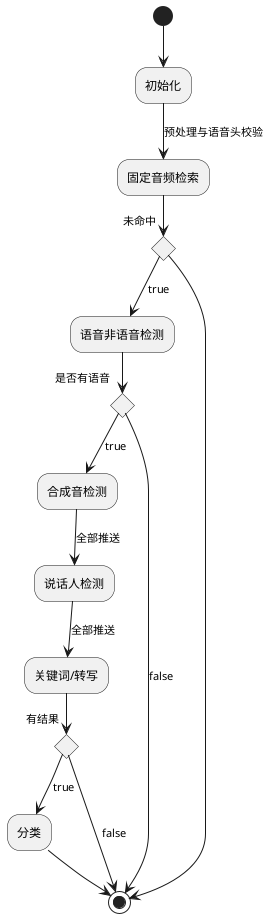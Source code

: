 
@startuml
(*) --> "初始化"
-->[预处理与语音头校验] "固定音频检索"
if "未命中" then
--> [true] "语音非语音检测"
  if "是否有语音" then
    --> [true] "合成音检测"
    --> [全部推送] "说话人检测"
    --> [全部推送] "关键词/转写"
    if "有结果" then
      --> [true] "分类"
      --> (*)
    else
      --> [false] (*)
      endif
  else
      --> [false] (*)
      endif
else
  --> (*)
endif



@enduml
